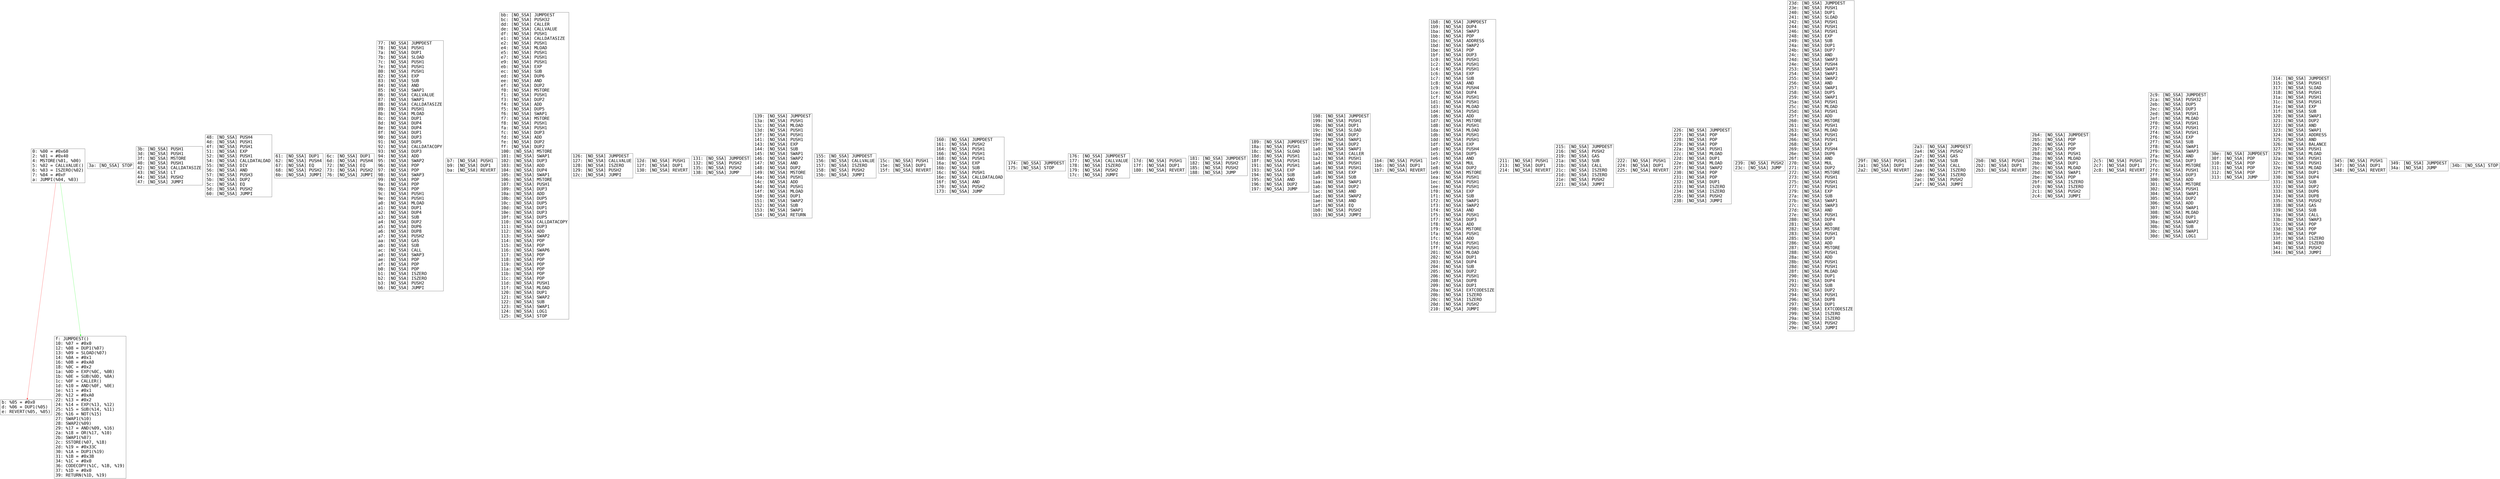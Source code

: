 digraph "graph.cfg.gv" {
	subgraph global {
		node [fontname=Courier fontsize=30.0 rank=same shape=box]
		block_0 [label="0: %00 = #0x60\l2: %01 = #0x40\l4: MSTORE(%01, %00)\l5: %02 = CALLVALUE()\l6: %03 = ISZERO(%02)\l7: %04 = #0xF\la: JUMPI(%04, %03)\l"]
		block_b [label="b: %05 = #0x0\ld: %06 = DUP1(%05)\le: REVERT(%05, %05)\l"]
		block_f [label="f: JUMPDEST()\l10: %07 = #0x0\l12: %08 = DUP1(%07)\l13: %09 = SLOAD(%07)\l14: %0A = #0x1\l16: %0B = #0xA0\l18: %0C = #0x2\l1a: %0D = EXP(%0C, %0B)\l1b: %0E = SUB(%0D, %0A)\l1c: %0F = CALLER()\l1d: %10 = AND(%0F, %0E)\l1e: %11 = #0x1\l20: %12 = #0xA0\l22: %13 = #0x2\l24: %14 = EXP(%13, %12)\l25: %15 = SUB(%14, %11)\l26: %16 = NOT(%15)\l27: SWAP1(%10)\l28: SWAP2(%09)\l29: %17 = AND(%09, %16)\l2a: %18 = OR(%17, %10)\l2b: SWAP1(%07)\l2c: SSTORE(%07, %18)\l2d: %19 = #0x33C\l30: %1A = DUP1(%19)\l31: %1B = #0x3B\l34: %1C = #0x0\l36: CODECOPY(%1C, %1B, %19)\l37: %1D = #0x0\l39: RETURN(%1D, %19)\l"]
		block_3a [label="3a: [NO_SSA] STOP\l"]
		block_3b [label="3b: [NO_SSA] PUSH1\l3d: [NO_SSA] PUSH1\l3f: [NO_SSA] MSTORE\l40: [NO_SSA] PUSH1\l42: [NO_SSA] CALLDATASIZE\l43: [NO_SSA] LT\l44: [NO_SSA] PUSH2\l47: [NO_SSA] JUMPI\l"]
		block_48 [label="48: [NO_SSA] PUSH4\l4d: [NO_SSA] PUSH1\l4f: [NO_SSA] PUSH1\l51: [NO_SSA] EXP\l52: [NO_SSA] PUSH1\l54: [NO_SSA] CALLDATALOAD\l55: [NO_SSA] DIV\l56: [NO_SSA] AND\l57: [NO_SSA] PUSH3\l5b: [NO_SSA] DUP2\l5c: [NO_SSA] EQ\l5d: [NO_SSA] PUSH2\l60: [NO_SSA] JUMPI\l"]
		block_61 [label="61: [NO_SSA] DUP1\l62: [NO_SSA] PUSH4\l67: [NO_SSA] EQ\l68: [NO_SSA] PUSH2\l6b: [NO_SSA] JUMPI\l"]
		block_6c [label="6c: [NO_SSA] DUP1\l6d: [NO_SSA] PUSH4\l72: [NO_SSA] EQ\l73: [NO_SSA] PUSH2\l76: [NO_SSA] JUMPI\l"]
		block_77 [label="77: [NO_SSA] JUMPDEST\l78: [NO_SSA] PUSH1\l7a: [NO_SSA] DUP1\l7b: [NO_SSA] SLOAD\l7c: [NO_SSA] PUSH1\l7e: [NO_SSA] PUSH1\l80: [NO_SSA] PUSH1\l82: [NO_SSA] EXP\l83: [NO_SSA] SUB\l84: [NO_SSA] AND\l85: [NO_SSA] SWAP1\l86: [NO_SSA] CALLVALUE\l87: [NO_SSA] SWAP1\l88: [NO_SSA] CALLDATASIZE\l89: [NO_SSA] PUSH1\l8b: [NO_SSA] MLOAD\l8c: [NO_SSA] DUP1\l8d: [NO_SSA] DUP4\l8e: [NO_SSA] DUP4\l8f: [NO_SSA] DUP1\l90: [NO_SSA] DUP3\l91: [NO_SSA] DUP5\l92: [NO_SSA] CALLDATACOPY\l93: [NO_SSA] DUP3\l94: [NO_SSA] ADD\l95: [NO_SSA] SWAP2\l96: [NO_SSA] POP\l97: [NO_SSA] POP\l98: [NO_SSA] SWAP3\l99: [NO_SSA] POP\l9a: [NO_SSA] POP\l9b: [NO_SSA] POP\l9c: [NO_SSA] PUSH1\l9e: [NO_SSA] PUSH1\la0: [NO_SSA] MLOAD\la1: [NO_SSA] DUP1\la2: [NO_SSA] DUP4\la3: [NO_SSA] SUB\la4: [NO_SSA] DUP2\la5: [NO_SSA] DUP6\la6: [NO_SSA] DUP8\la7: [NO_SSA] PUSH2\laa: [NO_SSA] GAS\lab: [NO_SSA] SUB\lac: [NO_SSA] CALL\lad: [NO_SSA] SWAP3\lae: [NO_SSA] POP\laf: [NO_SSA] POP\lb0: [NO_SSA] POP\lb1: [NO_SSA] ISZERO\lb2: [NO_SSA] ISZERO\lb3: [NO_SSA] PUSH2\lb6: [NO_SSA] JUMPI\l"]
		block_b7 [label="b7: [NO_SSA] PUSH1\lb9: [NO_SSA] DUP1\lba: [NO_SSA] REVERT\l"]
		block_bb [label="bb: [NO_SSA] JUMPDEST\lbc: [NO_SSA] PUSH32\ldd: [NO_SSA] CALLER\lde: [NO_SSA] CALLVALUE\ldf: [NO_SSA] PUSH1\le1: [NO_SSA] CALLDATASIZE\le2: [NO_SSA] PUSH1\le4: [NO_SSA] MLOAD\le5: [NO_SSA] PUSH1\le7: [NO_SSA] PUSH1\le9: [NO_SSA] PUSH1\leb: [NO_SSA] EXP\lec: [NO_SSA] SUB\led: [NO_SSA] DUP6\lee: [NO_SSA] AND\lef: [NO_SSA] DUP2\lf0: [NO_SSA] MSTORE\lf1: [NO_SSA] PUSH1\lf3: [NO_SSA] DUP2\lf4: [NO_SSA] ADD\lf5: [NO_SSA] DUP5\lf6: [NO_SSA] SWAP1\lf7: [NO_SSA] MSTORE\lf8: [NO_SSA] PUSH1\lfa: [NO_SSA] PUSH1\lfc: [NO_SSA] DUP3\lfd: [NO_SSA] ADD\lfe: [NO_SSA] DUP2\lff: [NO_SSA] DUP2\l100: [NO_SSA] MSTORE\l101: [NO_SSA] SWAP1\l102: [NO_SSA] DUP3\l103: [NO_SSA] ADD\l104: [NO_SSA] DUP4\l105: [NO_SSA] SWAP1\l106: [NO_SSA] MSTORE\l107: [NO_SSA] PUSH1\l109: [NO_SSA] DUP3\l10a: [NO_SSA] ADD\l10b: [NO_SSA] DUP5\l10c: [NO_SSA] DUP5\l10d: [NO_SSA] DUP1\l10e: [NO_SSA] DUP3\l10f: [NO_SSA] DUP5\l110: [NO_SSA] CALLDATACOPY\l111: [NO_SSA] DUP3\l112: [NO_SSA] ADD\l113: [NO_SSA] SWAP2\l114: [NO_SSA] POP\l115: [NO_SSA] POP\l116: [NO_SSA] SWAP6\l117: [NO_SSA] POP\l118: [NO_SSA] POP\l119: [NO_SSA] POP\l11a: [NO_SSA] POP\l11b: [NO_SSA] POP\l11c: [NO_SSA] POP\l11d: [NO_SSA] PUSH1\l11f: [NO_SSA] MLOAD\l120: [NO_SSA] DUP1\l121: [NO_SSA] SWAP2\l122: [NO_SSA] SUB\l123: [NO_SSA] SWAP1\l124: [NO_SSA] LOG1\l125: [NO_SSA] STOP\l"]
		block_126 [label="126: [NO_SSA] JUMPDEST\l127: [NO_SSA] CALLVALUE\l128: [NO_SSA] ISZERO\l129: [NO_SSA] PUSH2\l12c: [NO_SSA] JUMPI\l"]
		block_12d [label="12d: [NO_SSA] PUSH1\l12f: [NO_SSA] DUP1\l130: [NO_SSA] REVERT\l"]
		block_131 [label="131: [NO_SSA] JUMPDEST\l132: [NO_SSA] PUSH2\l135: [NO_SSA] PUSH2\l138: [NO_SSA] JUMP\l"]
		block_139 [label="139: [NO_SSA] JUMPDEST\l13a: [NO_SSA] PUSH1\l13c: [NO_SSA] MLOAD\l13d: [NO_SSA] PUSH1\l13f: [NO_SSA] PUSH1\l141: [NO_SSA] PUSH1\l143: [NO_SSA] EXP\l144: [NO_SSA] SUB\l145: [NO_SSA] SWAP1\l146: [NO_SSA] SWAP2\l147: [NO_SSA] AND\l148: [NO_SSA] DUP2\l149: [NO_SSA] MSTORE\l14a: [NO_SSA] PUSH1\l14c: [NO_SSA] ADD\l14d: [NO_SSA] PUSH1\l14f: [NO_SSA] MLOAD\l150: [NO_SSA] DUP1\l151: [NO_SSA] SWAP2\l152: [NO_SSA] SUB\l153: [NO_SSA] SWAP1\l154: [NO_SSA] RETURN\l"]
		block_155 [label="155: [NO_SSA] JUMPDEST\l156: [NO_SSA] CALLVALUE\l157: [NO_SSA] ISZERO\l158: [NO_SSA] PUSH2\l15b: [NO_SSA] JUMPI\l"]
		block_15c [label="15c: [NO_SSA] PUSH1\l15e: [NO_SSA] DUP1\l15f: [NO_SSA] REVERT\l"]
		block_160 [label="160: [NO_SSA] JUMPDEST\l161: [NO_SSA] PUSH2\l164: [NO_SSA] PUSH1\l166: [NO_SSA] PUSH1\l168: [NO_SSA] PUSH1\l16a: [NO_SSA] EXP\l16b: [NO_SSA] SUB\l16c: [NO_SSA] PUSH1\l16e: [NO_SSA] CALLDATALOAD\l16f: [NO_SSA] AND\l170: [NO_SSA] PUSH2\l173: [NO_SSA] JUMP\l"]
		block_174 [label="174: [NO_SSA] JUMPDEST\l175: [NO_SSA] STOP\l"]
		block_176 [label="176: [NO_SSA] JUMPDEST\l177: [NO_SSA] CALLVALUE\l178: [NO_SSA] ISZERO\l179: [NO_SSA] PUSH2\l17c: [NO_SSA] JUMPI\l"]
		block_17d [label="17d: [NO_SSA] PUSH1\l17f: [NO_SSA] DUP1\l180: [NO_SSA] REVERT\l"]
		block_181 [label="181: [NO_SSA] JUMPDEST\l182: [NO_SSA] PUSH2\l185: [NO_SSA] PUSH2\l188: [NO_SSA] JUMP\l"]
		block_189 [label="189: [NO_SSA] JUMPDEST\l18a: [NO_SSA] PUSH1\l18c: [NO_SSA] SLOAD\l18d: [NO_SSA] PUSH1\l18f: [NO_SSA] PUSH1\l191: [NO_SSA] PUSH1\l193: [NO_SSA] EXP\l194: [NO_SSA] SUB\l195: [NO_SSA] AND\l196: [NO_SSA] DUP2\l197: [NO_SSA] JUMP\l"]
		block_198 [label="198: [NO_SSA] JUMPDEST\l199: [NO_SSA] PUSH1\l19b: [NO_SSA] DUP1\l19c: [NO_SSA] SLOAD\l19d: [NO_SSA] DUP2\l19e: [NO_SSA] SWAP1\l19f: [NO_SSA] DUP2\l1a0: [NO_SSA] SWAP1\l1a1: [NO_SSA] CALLER\l1a2: [NO_SSA] PUSH1\l1a4: [NO_SSA] PUSH1\l1a6: [NO_SSA] PUSH1\l1a8: [NO_SSA] EXP\l1a9: [NO_SSA] SUB\l1aa: [NO_SSA] SWAP1\l1ab: [NO_SSA] DUP2\l1ac: [NO_SSA] AND\l1ad: [NO_SSA] SWAP2\l1ae: [NO_SSA] AND\l1af: [NO_SSA] EQ\l1b0: [NO_SSA] PUSH2\l1b3: [NO_SSA] JUMPI\l"]
		block_1b4 [label="1b4: [NO_SSA] PUSH1\l1b6: [NO_SSA] DUP1\l1b7: [NO_SSA] REVERT\l"]
		block_1b8 [label="1b8: [NO_SSA] JUMPDEST\l1b9: [NO_SSA] DUP4\l1ba: [NO_SSA] SWAP3\l1bb: [NO_SSA] POP\l1bc: [NO_SSA] ADDRESS\l1bd: [NO_SSA] SWAP2\l1be: [NO_SSA] POP\l1bf: [NO_SSA] DUP3\l1c0: [NO_SSA] PUSH1\l1c2: [NO_SSA] PUSH1\l1c4: [NO_SSA] PUSH1\l1c6: [NO_SSA] EXP\l1c7: [NO_SSA] SUB\l1c8: [NO_SSA] AND\l1c9: [NO_SSA] PUSH4\l1ce: [NO_SSA] DUP4\l1cf: [NO_SSA] PUSH1\l1d1: [NO_SSA] PUSH1\l1d3: [NO_SSA] MLOAD\l1d4: [NO_SSA] PUSH1\l1d6: [NO_SSA] ADD\l1d7: [NO_SSA] MSTORE\l1d8: [NO_SSA] PUSH1\l1da: [NO_SSA] MLOAD\l1db: [NO_SSA] PUSH1\l1dd: [NO_SSA] PUSH1\l1df: [NO_SSA] EXP\l1e0: [NO_SSA] PUSH4\l1e5: [NO_SSA] DUP5\l1e6: [NO_SSA] AND\l1e7: [NO_SSA] MUL\l1e8: [NO_SSA] DUP2\l1e9: [NO_SSA] MSTORE\l1ea: [NO_SSA] PUSH1\l1ec: [NO_SSA] PUSH1\l1ee: [NO_SSA] PUSH1\l1f0: [NO_SSA] EXP\l1f1: [NO_SSA] SUB\l1f2: [NO_SSA] SWAP1\l1f3: [NO_SSA] SWAP2\l1f4: [NO_SSA] AND\l1f5: [NO_SSA] PUSH1\l1f7: [NO_SSA] DUP3\l1f8: [NO_SSA] ADD\l1f9: [NO_SSA] MSTORE\l1fa: [NO_SSA] PUSH1\l1fc: [NO_SSA] ADD\l1fd: [NO_SSA] PUSH1\l1ff: [NO_SSA] PUSH1\l201: [NO_SSA] MLOAD\l202: [NO_SSA] DUP1\l203: [NO_SSA] DUP4\l204: [NO_SSA] SUB\l205: [NO_SSA] DUP2\l206: [NO_SSA] PUSH1\l208: [NO_SSA] DUP8\l209: [NO_SSA] DUP1\l20a: [NO_SSA] EXTCODESIZE\l20b: [NO_SSA] ISZERO\l20c: [NO_SSA] ISZERO\l20d: [NO_SSA] PUSH2\l210: [NO_SSA] JUMPI\l"]
		block_211 [label="211: [NO_SSA] PUSH1\l213: [NO_SSA] DUP1\l214: [NO_SSA] REVERT\l"]
		block_215 [label="215: [NO_SSA] JUMPDEST\l216: [NO_SSA] PUSH2\l219: [NO_SSA] GAS\l21a: [NO_SSA] SUB\l21b: [NO_SSA] CALL\l21c: [NO_SSA] ISZERO\l21d: [NO_SSA] ISZERO\l21e: [NO_SSA] PUSH2\l221: [NO_SSA] JUMPI\l"]
		block_222 [label="222: [NO_SSA] PUSH1\l224: [NO_SSA] DUP1\l225: [NO_SSA] REVERT\l"]
		block_226 [label="226: [NO_SSA] JUMPDEST\l227: [NO_SSA] POP\l228: [NO_SSA] POP\l229: [NO_SSA] POP\l22a: [NO_SSA] PUSH1\l22c: [NO_SSA] MLOAD\l22d: [NO_SSA] DUP1\l22e: [NO_SSA] MLOAD\l22f: [NO_SSA] SWAP2\l230: [NO_SSA] POP\l231: [NO_SSA] POP\l232: [NO_SSA] DUP1\l233: [NO_SSA] ISZERO\l234: [NO_SSA] ISZERO\l235: [NO_SSA] PUSH2\l238: [NO_SSA] JUMPI\l"]
		block_239 [label="239: [NO_SSA] PUSH2\l23c: [NO_SSA] JUMP\l"]
		block_23d [label="23d: [NO_SSA] JUMPDEST\l23e: [NO_SSA] PUSH1\l240: [NO_SSA] DUP1\l241: [NO_SSA] SLOAD\l242: [NO_SSA] PUSH1\l244: [NO_SSA] PUSH1\l246: [NO_SSA] PUSH1\l248: [NO_SSA] EXP\l249: [NO_SSA] SUB\l24a: [NO_SSA] DUP1\l24b: [NO_SSA] DUP7\l24c: [NO_SSA] AND\l24d: [NO_SSA] SWAP3\l24e: [NO_SSA] PUSH4\l253: [NO_SSA] SWAP3\l254: [NO_SSA] SWAP1\l255: [NO_SSA] SWAP2\l256: [NO_SSA] AND\l257: [NO_SSA] SWAP1\l258: [NO_SSA] DUP5\l259: [NO_SSA] SWAP1\l25a: [NO_SSA] PUSH1\l25c: [NO_SSA] MLOAD\l25d: [NO_SSA] PUSH1\l25f: [NO_SSA] ADD\l260: [NO_SSA] MSTORE\l261: [NO_SSA] PUSH1\l263: [NO_SSA] MLOAD\l264: [NO_SSA] PUSH1\l266: [NO_SSA] PUSH1\l268: [NO_SSA] EXP\l269: [NO_SSA] PUSH4\l26e: [NO_SSA] DUP6\l26f: [NO_SSA] AND\l270: [NO_SSA] MUL\l271: [NO_SSA] DUP2\l272: [NO_SSA] MSTORE\l273: [NO_SSA] PUSH1\l275: [NO_SSA] PUSH1\l277: [NO_SSA] PUSH1\l279: [NO_SSA] EXP\l27a: [NO_SSA] SUB\l27b: [NO_SSA] SWAP1\l27c: [NO_SSA] SWAP3\l27d: [NO_SSA] AND\l27e: [NO_SSA] PUSH1\l280: [NO_SSA] DUP4\l281: [NO_SSA] ADD\l282: [NO_SSA] MSTORE\l283: [NO_SSA] PUSH1\l285: [NO_SSA] DUP3\l286: [NO_SSA] ADD\l287: [NO_SSA] MSTORE\l288: [NO_SSA] PUSH1\l28a: [NO_SSA] ADD\l28b: [NO_SSA] PUSH1\l28d: [NO_SSA] PUSH1\l28f: [NO_SSA] MLOAD\l290: [NO_SSA] DUP1\l291: [NO_SSA] DUP4\l292: [NO_SSA] SUB\l293: [NO_SSA] DUP2\l294: [NO_SSA] PUSH1\l296: [NO_SSA] DUP8\l297: [NO_SSA] DUP1\l298: [NO_SSA] EXTCODESIZE\l299: [NO_SSA] ISZERO\l29a: [NO_SSA] ISZERO\l29b: [NO_SSA] PUSH2\l29e: [NO_SSA] JUMPI\l"]
		block_29f [label="29f: [NO_SSA] PUSH1\l2a1: [NO_SSA] DUP1\l2a2: [NO_SSA] REVERT\l"]
		block_2a3 [label="2a3: [NO_SSA] JUMPDEST\l2a4: [NO_SSA] PUSH2\l2a7: [NO_SSA] GAS\l2a8: [NO_SSA] SUB\l2a9: [NO_SSA] CALL\l2aa: [NO_SSA] ISZERO\l2ab: [NO_SSA] ISZERO\l2ac: [NO_SSA] PUSH2\l2af: [NO_SSA] JUMPI\l"]
		block_2b0 [label="2b0: [NO_SSA] PUSH1\l2b2: [NO_SSA] DUP1\l2b3: [NO_SSA] REVERT\l"]
		block_2b4 [label="2b4: [NO_SSA] JUMPDEST\l2b5: [NO_SSA] POP\l2b6: [NO_SSA] POP\l2b7: [NO_SSA] POP\l2b8: [NO_SSA] PUSH1\l2ba: [NO_SSA] MLOAD\l2bb: [NO_SSA] DUP1\l2bc: [NO_SSA] MLOAD\l2bd: [NO_SSA] SWAP1\l2be: [NO_SSA] POP\l2bf: [NO_SSA] ISZERO\l2c0: [NO_SSA] ISZERO\l2c1: [NO_SSA] PUSH2\l2c4: [NO_SSA] JUMPI\l"]
		block_2c5 [label="2c5: [NO_SSA] PUSH1\l2c7: [NO_SSA] DUP1\l2c8: [NO_SSA] REVERT\l"]
		block_2c9 [label="2c9: [NO_SSA] JUMPDEST\l2ca: [NO_SSA] PUSH32\l2eb: [NO_SSA] DUP5\l2ec: [NO_SSA] DUP3\l2ed: [NO_SSA] PUSH1\l2ef: [NO_SSA] MLOAD\l2f0: [NO_SSA] PUSH1\l2f2: [NO_SSA] PUSH1\l2f4: [NO_SSA] PUSH1\l2f6: [NO_SSA] EXP\l2f7: [NO_SSA] SUB\l2f8: [NO_SSA] SWAP1\l2f9: [NO_SSA] SWAP3\l2fa: [NO_SSA] AND\l2fb: [NO_SSA] DUP3\l2fc: [NO_SSA] MSTORE\l2fd: [NO_SSA] PUSH1\l2ff: [NO_SSA] DUP3\l300: [NO_SSA] ADD\l301: [NO_SSA] MSTORE\l302: [NO_SSA] PUSH1\l304: [NO_SSA] SWAP1\l305: [NO_SSA] DUP2\l306: [NO_SSA] ADD\l307: [NO_SSA] SWAP1\l308: [NO_SSA] MLOAD\l309: [NO_SSA] DUP1\l30a: [NO_SSA] SWAP2\l30b: [NO_SSA] SUB\l30c: [NO_SSA] SWAP1\l30d: [NO_SSA] LOG1\l"]
		block_30e [label="30e: [NO_SSA] JUMPDEST\l30f: [NO_SSA] POP\l310: [NO_SSA] POP\l311: [NO_SSA] POP\l312: [NO_SSA] POP\l313: [NO_SSA] JUMP\l"]
		block_314 [label="314: [NO_SSA] JUMPDEST\l315: [NO_SSA] PUSH1\l317: [NO_SSA] SLOAD\l318: [NO_SSA] PUSH1\l31a: [NO_SSA] PUSH1\l31c: [NO_SSA] PUSH1\l31e: [NO_SSA] EXP\l31f: [NO_SSA] SUB\l320: [NO_SSA] SWAP1\l321: [NO_SSA] DUP2\l322: [NO_SSA] AND\l323: [NO_SSA] SWAP1\l324: [NO_SSA] ADDRESS\l325: [NO_SSA] AND\l326: [NO_SSA] BALANCE\l327: [NO_SSA] PUSH1\l329: [NO_SSA] MLOAD\l32a: [NO_SSA] PUSH1\l32c: [NO_SSA] PUSH1\l32e: [NO_SSA] MLOAD\l32f: [NO_SSA] DUP1\l330: [NO_SSA] DUP4\l331: [NO_SSA] SUB\l332: [NO_SSA] DUP2\l333: [NO_SSA] DUP6\l334: [NO_SSA] DUP8\l335: [NO_SSA] PUSH2\l338: [NO_SSA] GAS\l339: [NO_SSA] SUB\l33a: [NO_SSA] CALL\l33b: [NO_SSA] SWAP3\l33c: [NO_SSA] POP\l33d: [NO_SSA] POP\l33e: [NO_SSA] POP\l33f: [NO_SSA] ISZERO\l340: [NO_SSA] ISZERO\l341: [NO_SSA] PUSH2\l344: [NO_SSA] JUMPI\l"]
		block_345 [label="345: [NO_SSA] PUSH1\l347: [NO_SSA] DUP1\l348: [NO_SSA] REVERT\l"]
		block_349 [label="349: [NO_SSA] JUMPDEST\l34a: [NO_SSA] JUMP\l"]
		block_34b [label="34b: [NO_SSA] STOP\l"]
	}
	block_0 -> block_b [color=red]
	block_0 -> block_f [color=green]
}

